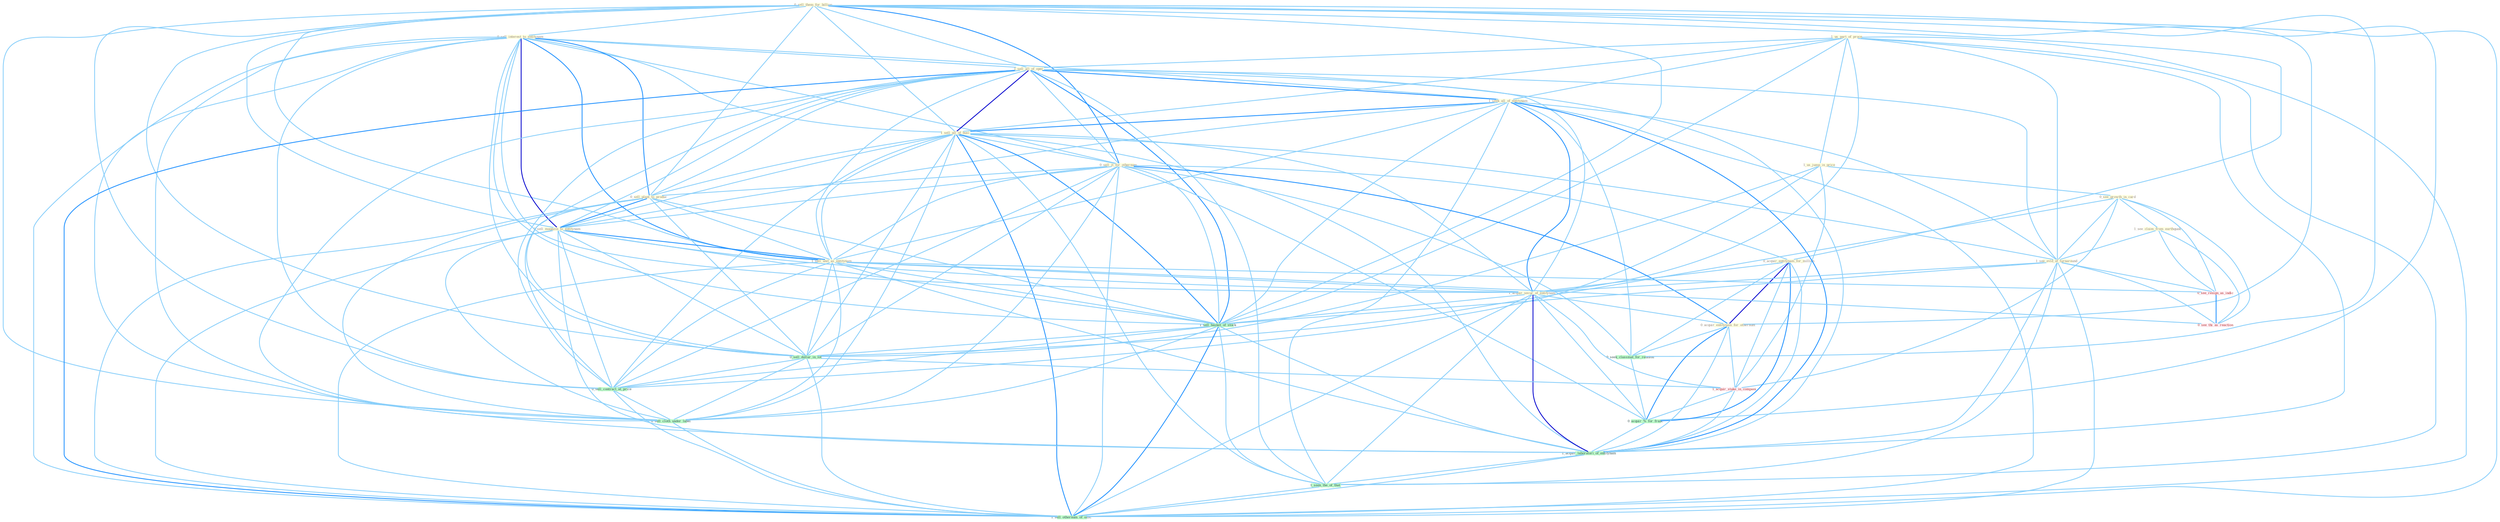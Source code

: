 Graph G{ 
    node
    [shape=polygon,style=filled,width=.5,height=.06,color="#BDFCC9",fixedsize=true,fontsize=4,
    fontcolor="#2f4f4f"];
    {node
    [color="#ffffe0", fontcolor="#8b7d6b"] "0_sell_them_for_billion " "1_us_part_of_proce " "0_sell_interest_to_entitynam " "1_sell_all_of_oper " "1_us_jump_in_price " "1_seek_all_of_entitynam " "1_sell_all_of_busi " "0_see_growth_in_card " "0_sell_it_for_othernum " "0_acquir_entitynam_for_million " "1_see_claim_from_earthquak " "0_sell_plant_to_produc " "0_sell_magazin_to_entitynam " "1_sell_unit_as_entitynam " "1_see_evid_of_turnaround " "1_acquir_secur_of_entitynam " "0_acquir_entitynam_for_othernum "}
{node [color="#fff0f5", fontcolor="#b22222"] "0_see_resign_as_indic " "1_acquir_stake_in_compani " "0_see_thi_as_reaction "}
edge [color="#B0E2FF"];

	"0_sell_them_for_billion " -- "0_sell_interest_to_entitynam " [w="1", color="#87cefa" ];
	"0_sell_them_for_billion " -- "1_sell_all_of_oper " [w="1", color="#87cefa" ];
	"0_sell_them_for_billion " -- "1_sell_all_of_busi " [w="1", color="#87cefa" ];
	"0_sell_them_for_billion " -- "0_sell_it_for_othernum " [w="2", color="#1e90ff" , len=0.8];
	"0_sell_them_for_billion " -- "0_acquir_entitynam_for_million " [w="1", color="#87cefa" ];
	"0_sell_them_for_billion " -- "0_sell_plant_to_produc " [w="1", color="#87cefa" ];
	"0_sell_them_for_billion " -- "0_sell_magazin_to_entitynam " [w="1", color="#87cefa" ];
	"0_sell_them_for_billion " -- "1_sell_unit_as_entitynam " [w="1", color="#87cefa" ];
	"0_sell_them_for_billion " -- "0_acquir_entitynam_for_othernum " [w="1", color="#87cefa" ];
	"0_sell_them_for_billion " -- "0_seek_classmat_for_reunion " [w="1", color="#87cefa" ];
	"0_sell_them_for_billion " -- "1_sell_basket_of_stock " [w="1", color="#87cefa" ];
	"0_sell_them_for_billion " -- "0_sell_dollar_in_lot " [w="1", color="#87cefa" ];
	"0_sell_them_for_billion " -- "0_acquir_%_for_franc " [w="1", color="#87cefa" ];
	"0_sell_them_for_billion " -- "0_sell_contract_at_price " [w="1", color="#87cefa" ];
	"0_sell_them_for_billion " -- "0_sell_cloth_under_label " [w="1", color="#87cefa" ];
	"0_sell_them_for_billion " -- "1_sell_othernum_of_offic " [w="1", color="#87cefa" ];
	"1_us_part_of_proce " -- "1_sell_all_of_oper " [w="1", color="#87cefa" ];
	"1_us_part_of_proce " -- "1_us_jump_in_price " [w="1", color="#87cefa" ];
	"1_us_part_of_proce " -- "1_seek_all_of_entitynam " [w="1", color="#87cefa" ];
	"1_us_part_of_proce " -- "1_sell_all_of_busi " [w="1", color="#87cefa" ];
	"1_us_part_of_proce " -- "1_see_evid_of_turnaround " [w="1", color="#87cefa" ];
	"1_us_part_of_proce " -- "1_acquir_secur_of_entitynam " [w="1", color="#87cefa" ];
	"1_us_part_of_proce " -- "1_sell_basket_of_stock " [w="1", color="#87cefa" ];
	"1_us_part_of_proce " -- "1_acquir_laboratori_of_entitynam " [w="1", color="#87cefa" ];
	"1_us_part_of_proce " -- "1_seen_the_of_that " [w="1", color="#87cefa" ];
	"1_us_part_of_proce " -- "1_sell_othernum_of_offic " [w="1", color="#87cefa" ];
	"0_sell_interest_to_entitynam " -- "1_sell_all_of_oper " [w="1", color="#87cefa" ];
	"0_sell_interest_to_entitynam " -- "1_seek_all_of_entitynam " [w="1", color="#87cefa" ];
	"0_sell_interest_to_entitynam " -- "1_sell_all_of_busi " [w="1", color="#87cefa" ];
	"0_sell_interest_to_entitynam " -- "0_sell_it_for_othernum " [w="1", color="#87cefa" ];
	"0_sell_interest_to_entitynam " -- "0_sell_plant_to_produc " [w="2", color="#1e90ff" , len=0.8];
	"0_sell_interest_to_entitynam " -- "0_sell_magazin_to_entitynam " [w="3", color="#0000cd" , len=0.6];
	"0_sell_interest_to_entitynam " -- "1_sell_unit_as_entitynam " [w="2", color="#1e90ff" , len=0.8];
	"0_sell_interest_to_entitynam " -- "1_acquir_secur_of_entitynam " [w="1", color="#87cefa" ];
	"0_sell_interest_to_entitynam " -- "1_sell_basket_of_stock " [w="1", color="#87cefa" ];
	"0_sell_interest_to_entitynam " -- "0_sell_dollar_in_lot " [w="1", color="#87cefa" ];
	"0_sell_interest_to_entitynam " -- "0_sell_contract_at_price " [w="1", color="#87cefa" ];
	"0_sell_interest_to_entitynam " -- "1_acquir_laboratori_of_entitynam " [w="1", color="#87cefa" ];
	"0_sell_interest_to_entitynam " -- "0_sell_cloth_under_label " [w="1", color="#87cefa" ];
	"0_sell_interest_to_entitynam " -- "1_sell_othernum_of_offic " [w="1", color="#87cefa" ];
	"1_sell_all_of_oper " -- "1_seek_all_of_entitynam " [w="2", color="#1e90ff" , len=0.8];
	"1_sell_all_of_oper " -- "1_sell_all_of_busi " [w="3", color="#0000cd" , len=0.6];
	"1_sell_all_of_oper " -- "0_sell_it_for_othernum " [w="1", color="#87cefa" ];
	"1_sell_all_of_oper " -- "0_sell_plant_to_produc " [w="1", color="#87cefa" ];
	"1_sell_all_of_oper " -- "0_sell_magazin_to_entitynam " [w="1", color="#87cefa" ];
	"1_sell_all_of_oper " -- "1_sell_unit_as_entitynam " [w="1", color="#87cefa" ];
	"1_sell_all_of_oper " -- "1_see_evid_of_turnaround " [w="1", color="#87cefa" ];
	"1_sell_all_of_oper " -- "1_acquir_secur_of_entitynam " [w="1", color="#87cefa" ];
	"1_sell_all_of_oper " -- "1_sell_basket_of_stock " [w="2", color="#1e90ff" , len=0.8];
	"1_sell_all_of_oper " -- "0_sell_dollar_in_lot " [w="1", color="#87cefa" ];
	"1_sell_all_of_oper " -- "0_sell_contract_at_price " [w="1", color="#87cefa" ];
	"1_sell_all_of_oper " -- "1_acquir_laboratori_of_entitynam " [w="1", color="#87cefa" ];
	"1_sell_all_of_oper " -- "0_sell_cloth_under_label " [w="1", color="#87cefa" ];
	"1_sell_all_of_oper " -- "1_seen_the_of_that " [w="1", color="#87cefa" ];
	"1_sell_all_of_oper " -- "1_sell_othernum_of_offic " [w="2", color="#1e90ff" , len=0.8];
	"1_us_jump_in_price " -- "0_see_growth_in_card " [w="1", color="#87cefa" ];
	"1_us_jump_in_price " -- "0_sell_dollar_in_lot " [w="1", color="#87cefa" ];
	"1_us_jump_in_price " -- "1_acquir_stake_in_compani " [w="1", color="#87cefa" ];
	"1_us_jump_in_price " -- "0_sell_contract_at_price " [w="1", color="#87cefa" ];
	"1_seek_all_of_entitynam " -- "1_sell_all_of_busi " [w="2", color="#1e90ff" , len=0.8];
	"1_seek_all_of_entitynam " -- "0_sell_magazin_to_entitynam " [w="1", color="#87cefa" ];
	"1_seek_all_of_entitynam " -- "1_sell_unit_as_entitynam " [w="1", color="#87cefa" ];
	"1_seek_all_of_entitynam " -- "1_see_evid_of_turnaround " [w="1", color="#87cefa" ];
	"1_seek_all_of_entitynam " -- "1_acquir_secur_of_entitynam " [w="2", color="#1e90ff" , len=0.8];
	"1_seek_all_of_entitynam " -- "0_seek_classmat_for_reunion " [w="1", color="#87cefa" ];
	"1_seek_all_of_entitynam " -- "1_sell_basket_of_stock " [w="1", color="#87cefa" ];
	"1_seek_all_of_entitynam " -- "1_acquir_laboratori_of_entitynam " [w="2", color="#1e90ff" , len=0.8];
	"1_seek_all_of_entitynam " -- "1_seen_the_of_that " [w="1", color="#87cefa" ];
	"1_seek_all_of_entitynam " -- "1_sell_othernum_of_offic " [w="1", color="#87cefa" ];
	"1_sell_all_of_busi " -- "0_sell_it_for_othernum " [w="1", color="#87cefa" ];
	"1_sell_all_of_busi " -- "0_sell_plant_to_produc " [w="1", color="#87cefa" ];
	"1_sell_all_of_busi " -- "0_sell_magazin_to_entitynam " [w="1", color="#87cefa" ];
	"1_sell_all_of_busi " -- "1_sell_unit_as_entitynam " [w="1", color="#87cefa" ];
	"1_sell_all_of_busi " -- "1_see_evid_of_turnaround " [w="1", color="#87cefa" ];
	"1_sell_all_of_busi " -- "1_acquir_secur_of_entitynam " [w="1", color="#87cefa" ];
	"1_sell_all_of_busi " -- "1_sell_basket_of_stock " [w="2", color="#1e90ff" , len=0.8];
	"1_sell_all_of_busi " -- "0_sell_dollar_in_lot " [w="1", color="#87cefa" ];
	"1_sell_all_of_busi " -- "0_sell_contract_at_price " [w="1", color="#87cefa" ];
	"1_sell_all_of_busi " -- "1_acquir_laboratori_of_entitynam " [w="1", color="#87cefa" ];
	"1_sell_all_of_busi " -- "0_sell_cloth_under_label " [w="1", color="#87cefa" ];
	"1_sell_all_of_busi " -- "1_seen_the_of_that " [w="1", color="#87cefa" ];
	"1_sell_all_of_busi " -- "1_sell_othernum_of_offic " [w="2", color="#1e90ff" , len=0.8];
	"0_see_growth_in_card " -- "1_see_claim_from_earthquak " [w="1", color="#87cefa" ];
	"0_see_growth_in_card " -- "1_see_evid_of_turnaround " [w="1", color="#87cefa" ];
	"0_see_growth_in_card " -- "0_sell_dollar_in_lot " [w="1", color="#87cefa" ];
	"0_see_growth_in_card " -- "0_see_resign_as_indic " [w="1", color="#87cefa" ];
	"0_see_growth_in_card " -- "1_acquir_stake_in_compani " [w="1", color="#87cefa" ];
	"0_see_growth_in_card " -- "0_see_thi_as_reaction " [w="1", color="#87cefa" ];
	"0_sell_it_for_othernum " -- "0_acquir_entitynam_for_million " [w="1", color="#87cefa" ];
	"0_sell_it_for_othernum " -- "0_sell_plant_to_produc " [w="1", color="#87cefa" ];
	"0_sell_it_for_othernum " -- "0_sell_magazin_to_entitynam " [w="1", color="#87cefa" ];
	"0_sell_it_for_othernum " -- "1_sell_unit_as_entitynam " [w="1", color="#87cefa" ];
	"0_sell_it_for_othernum " -- "0_acquir_entitynam_for_othernum " [w="2", color="#1e90ff" , len=0.8];
	"0_sell_it_for_othernum " -- "0_seek_classmat_for_reunion " [w="1", color="#87cefa" ];
	"0_sell_it_for_othernum " -- "1_sell_basket_of_stock " [w="1", color="#87cefa" ];
	"0_sell_it_for_othernum " -- "0_sell_dollar_in_lot " [w="1", color="#87cefa" ];
	"0_sell_it_for_othernum " -- "0_acquir_%_for_franc " [w="1", color="#87cefa" ];
	"0_sell_it_for_othernum " -- "0_sell_contract_at_price " [w="1", color="#87cefa" ];
	"0_sell_it_for_othernum " -- "0_sell_cloth_under_label " [w="1", color="#87cefa" ];
	"0_sell_it_for_othernum " -- "1_sell_othernum_of_offic " [w="1", color="#87cefa" ];
	"0_acquir_entitynam_for_million " -- "1_acquir_secur_of_entitynam " [w="1", color="#87cefa" ];
	"0_acquir_entitynam_for_million " -- "0_acquir_entitynam_for_othernum " [w="3", color="#0000cd" , len=0.6];
	"0_acquir_entitynam_for_million " -- "0_seek_classmat_for_reunion " [w="1", color="#87cefa" ];
	"0_acquir_entitynam_for_million " -- "1_acquir_stake_in_compani " [w="1", color="#87cefa" ];
	"0_acquir_entitynam_for_million " -- "0_acquir_%_for_franc " [w="2", color="#1e90ff" , len=0.8];
	"0_acquir_entitynam_for_million " -- "1_acquir_laboratori_of_entitynam " [w="1", color="#87cefa" ];
	"1_see_claim_from_earthquak " -- "1_see_evid_of_turnaround " [w="1", color="#87cefa" ];
	"1_see_claim_from_earthquak " -- "0_see_resign_as_indic " [w="1", color="#87cefa" ];
	"1_see_claim_from_earthquak " -- "0_see_thi_as_reaction " [w="1", color="#87cefa" ];
	"0_sell_plant_to_produc " -- "0_sell_magazin_to_entitynam " [w="2", color="#1e90ff" , len=0.8];
	"0_sell_plant_to_produc " -- "1_sell_unit_as_entitynam " [w="1", color="#87cefa" ];
	"0_sell_plant_to_produc " -- "1_sell_basket_of_stock " [w="1", color="#87cefa" ];
	"0_sell_plant_to_produc " -- "0_sell_dollar_in_lot " [w="1", color="#87cefa" ];
	"0_sell_plant_to_produc " -- "0_sell_contract_at_price " [w="1", color="#87cefa" ];
	"0_sell_plant_to_produc " -- "0_sell_cloth_under_label " [w="1", color="#87cefa" ];
	"0_sell_plant_to_produc " -- "1_sell_othernum_of_offic " [w="1", color="#87cefa" ];
	"0_sell_magazin_to_entitynam " -- "1_sell_unit_as_entitynam " [w="2", color="#1e90ff" , len=0.8];
	"0_sell_magazin_to_entitynam " -- "1_acquir_secur_of_entitynam " [w="1", color="#87cefa" ];
	"0_sell_magazin_to_entitynam " -- "1_sell_basket_of_stock " [w="1", color="#87cefa" ];
	"0_sell_magazin_to_entitynam " -- "0_sell_dollar_in_lot " [w="1", color="#87cefa" ];
	"0_sell_magazin_to_entitynam " -- "0_sell_contract_at_price " [w="1", color="#87cefa" ];
	"0_sell_magazin_to_entitynam " -- "1_acquir_laboratori_of_entitynam " [w="1", color="#87cefa" ];
	"0_sell_magazin_to_entitynam " -- "0_sell_cloth_under_label " [w="1", color="#87cefa" ];
	"0_sell_magazin_to_entitynam " -- "1_sell_othernum_of_offic " [w="1", color="#87cefa" ];
	"1_sell_unit_as_entitynam " -- "1_acquir_secur_of_entitynam " [w="1", color="#87cefa" ];
	"1_sell_unit_as_entitynam " -- "1_sell_basket_of_stock " [w="1", color="#87cefa" ];
	"1_sell_unit_as_entitynam " -- "0_sell_dollar_in_lot " [w="1", color="#87cefa" ];
	"1_sell_unit_as_entitynam " -- "0_see_resign_as_indic " [w="1", color="#87cefa" ];
	"1_sell_unit_as_entitynam " -- "0_sell_contract_at_price " [w="1", color="#87cefa" ];
	"1_sell_unit_as_entitynam " -- "1_acquir_laboratori_of_entitynam " [w="1", color="#87cefa" ];
	"1_sell_unit_as_entitynam " -- "0_sell_cloth_under_label " [w="1", color="#87cefa" ];
	"1_sell_unit_as_entitynam " -- "1_sell_othernum_of_offic " [w="1", color="#87cefa" ];
	"1_sell_unit_as_entitynam " -- "0_see_thi_as_reaction " [w="1", color="#87cefa" ];
	"1_see_evid_of_turnaround " -- "1_acquir_secur_of_entitynam " [w="1", color="#87cefa" ];
	"1_see_evid_of_turnaround " -- "1_sell_basket_of_stock " [w="1", color="#87cefa" ];
	"1_see_evid_of_turnaround " -- "0_see_resign_as_indic " [w="1", color="#87cefa" ];
	"1_see_evid_of_turnaround " -- "1_acquir_laboratori_of_entitynam " [w="1", color="#87cefa" ];
	"1_see_evid_of_turnaround " -- "1_seen_the_of_that " [w="1", color="#87cefa" ];
	"1_see_evid_of_turnaround " -- "1_sell_othernum_of_offic " [w="1", color="#87cefa" ];
	"1_see_evid_of_turnaround " -- "0_see_thi_as_reaction " [w="1", color="#87cefa" ];
	"1_acquir_secur_of_entitynam " -- "0_acquir_entitynam_for_othernum " [w="1", color="#87cefa" ];
	"1_acquir_secur_of_entitynam " -- "1_sell_basket_of_stock " [w="1", color="#87cefa" ];
	"1_acquir_secur_of_entitynam " -- "1_acquir_stake_in_compani " [w="1", color="#87cefa" ];
	"1_acquir_secur_of_entitynam " -- "0_acquir_%_for_franc " [w="1", color="#87cefa" ];
	"1_acquir_secur_of_entitynam " -- "1_acquir_laboratori_of_entitynam " [w="3", color="#0000cd" , len=0.6];
	"1_acquir_secur_of_entitynam " -- "1_seen_the_of_that " [w="1", color="#87cefa" ];
	"1_acquir_secur_of_entitynam " -- "1_sell_othernum_of_offic " [w="1", color="#87cefa" ];
	"0_acquir_entitynam_for_othernum " -- "0_seek_classmat_for_reunion " [w="1", color="#87cefa" ];
	"0_acquir_entitynam_for_othernum " -- "1_acquir_stake_in_compani " [w="1", color="#87cefa" ];
	"0_acquir_entitynam_for_othernum " -- "0_acquir_%_for_franc " [w="2", color="#1e90ff" , len=0.8];
	"0_acquir_entitynam_for_othernum " -- "1_acquir_laboratori_of_entitynam " [w="1", color="#87cefa" ];
	"0_seek_classmat_for_reunion " -- "0_acquir_%_for_franc " [w="1", color="#87cefa" ];
	"1_sell_basket_of_stock " -- "0_sell_dollar_in_lot " [w="1", color="#87cefa" ];
	"1_sell_basket_of_stock " -- "0_sell_contract_at_price " [w="1", color="#87cefa" ];
	"1_sell_basket_of_stock " -- "1_acquir_laboratori_of_entitynam " [w="1", color="#87cefa" ];
	"1_sell_basket_of_stock " -- "0_sell_cloth_under_label " [w="1", color="#87cefa" ];
	"1_sell_basket_of_stock " -- "1_seen_the_of_that " [w="1", color="#87cefa" ];
	"1_sell_basket_of_stock " -- "1_sell_othernum_of_offic " [w="2", color="#1e90ff" , len=0.8];
	"0_sell_dollar_in_lot " -- "1_acquir_stake_in_compani " [w="1", color="#87cefa" ];
	"0_sell_dollar_in_lot " -- "0_sell_contract_at_price " [w="1", color="#87cefa" ];
	"0_sell_dollar_in_lot " -- "0_sell_cloth_under_label " [w="1", color="#87cefa" ];
	"0_sell_dollar_in_lot " -- "1_sell_othernum_of_offic " [w="1", color="#87cefa" ];
	"0_see_resign_as_indic " -- "0_see_thi_as_reaction " [w="2", color="#1e90ff" , len=0.8];
	"1_acquir_stake_in_compani " -- "0_acquir_%_for_franc " [w="1", color="#87cefa" ];
	"1_acquir_stake_in_compani " -- "1_acquir_laboratori_of_entitynam " [w="1", color="#87cefa" ];
	"0_acquir_%_for_franc " -- "1_acquir_laboratori_of_entitynam " [w="1", color="#87cefa" ];
	"0_sell_contract_at_price " -- "0_sell_cloth_under_label " [w="1", color="#87cefa" ];
	"0_sell_contract_at_price " -- "1_sell_othernum_of_offic " [w="1", color="#87cefa" ];
	"1_acquir_laboratori_of_entitynam " -- "1_seen_the_of_that " [w="1", color="#87cefa" ];
	"1_acquir_laboratori_of_entitynam " -- "1_sell_othernum_of_offic " [w="1", color="#87cefa" ];
	"0_sell_cloth_under_label " -- "1_sell_othernum_of_offic " [w="1", color="#87cefa" ];
	"1_seen_the_of_that " -- "1_sell_othernum_of_offic " [w="1", color="#87cefa" ];
}